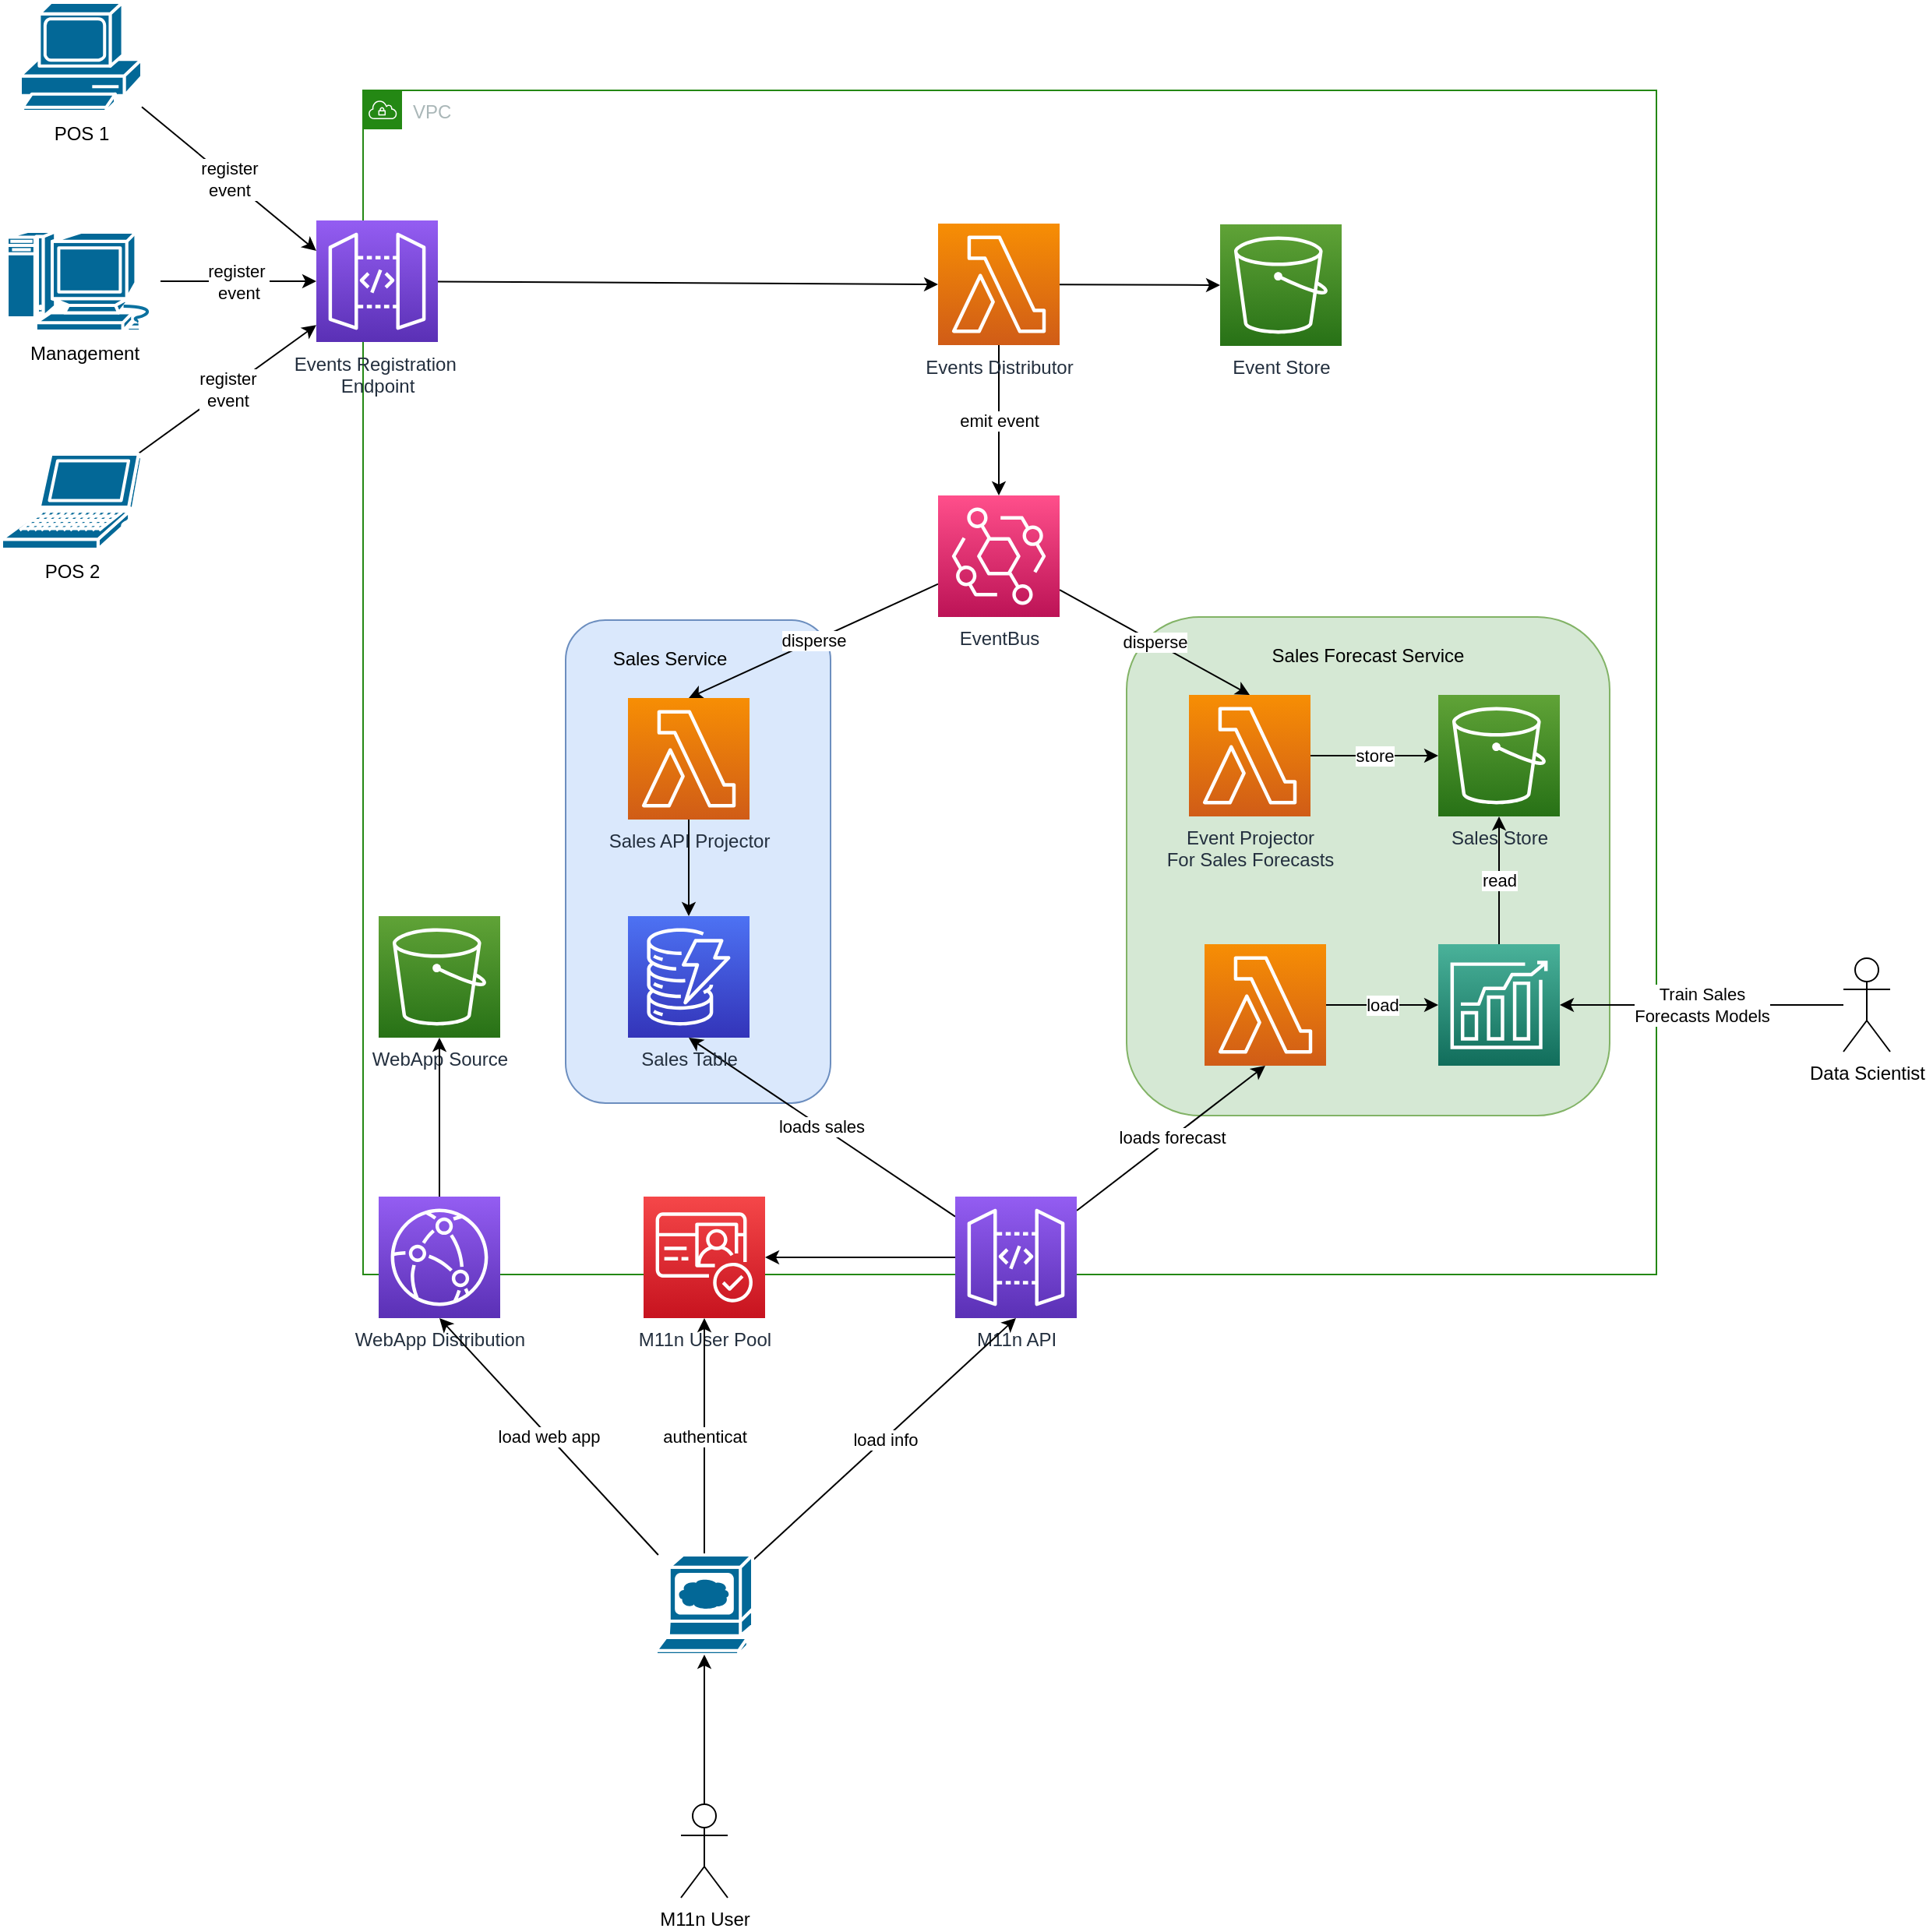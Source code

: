 <mxfile version="20.8.16" type="device"><diagram name="Page-1" id="qdvYPhyoUK9ahtZRlpfJ"><mxGraphModel dx="2000" dy="868" grid="1" gridSize="10" guides="1" tooltips="1" connect="1" arrows="1" fold="1" page="1" pageScale="1" pageWidth="850" pageHeight="1100" math="0" shadow="0"><root><mxCell id="0"/><mxCell id="1" parent="0"/><mxCell id="dfVvSJSIN_SZSt5QCjEY-49" value="VPC" style="points=[[0,0],[0.25,0],[0.5,0],[0.75,0],[1,0],[1,0.25],[1,0.5],[1,0.75],[1,1],[0.75,1],[0.5,1],[0.25,1],[0,1],[0,0.75],[0,0.5],[0,0.25]];outlineConnect=0;gradientColor=none;html=1;whiteSpace=wrap;fontSize=12;fontStyle=0;container=1;pointerEvents=0;collapsible=0;recursiveResize=0;shape=mxgraph.aws4.group;grIcon=mxgraph.aws4.group_vpc;strokeColor=#248814;fillColor=default;verticalAlign=top;align=left;spacingLeft=30;fontColor=#AAB7B8;dashed=0;" vertex="1" parent="1"><mxGeometry x="70" y="110" width="830" height="760" as="geometry"/></mxCell><mxCell id="dfVvSJSIN_SZSt5QCjEY-43" value="WebApp Source" style="sketch=0;points=[[0,0,0],[0.25,0,0],[0.5,0,0],[0.75,0,0],[1,0,0],[0,1,0],[0.25,1,0],[0.5,1,0],[0.75,1,0],[1,1,0],[0,0.25,0],[0,0.5,0],[0,0.75,0],[1,0.25,0],[1,0.5,0],[1,0.75,0]];outlineConnect=0;fontColor=#232F3E;gradientColor=#60A337;gradientDirection=north;fillColor=#277116;strokeColor=#ffffff;dashed=0;verticalLabelPosition=bottom;verticalAlign=top;align=center;html=1;fontSize=12;fontStyle=0;aspect=fixed;shape=mxgraph.aws4.resourceIcon;resIcon=mxgraph.aws4.s3;" vertex="1" parent="dfVvSJSIN_SZSt5QCjEY-49"><mxGeometry x="10" y="530" width="78" height="78" as="geometry"/></mxCell><mxCell id="dfVvSJSIN_SZSt5QCjEY-14" value="Events Registration&amp;nbsp;&lt;br&gt;Endpoint" style="sketch=0;points=[[0,0,0],[0.25,0,0],[0.5,0,0],[0.75,0,0],[1,0,0],[0,1,0],[0.25,1,0],[0.5,1,0],[0.75,1,0],[1,1,0],[0,0.25,0],[0,0.5,0],[0,0.75,0],[1,0.25,0],[1,0.5,0],[1,0.75,0]];outlineConnect=0;fontColor=#232F3E;gradientColor=#945DF2;gradientDirection=north;fillColor=#5A30B5;strokeColor=#ffffff;dashed=0;verticalLabelPosition=bottom;verticalAlign=top;align=center;html=1;fontSize=12;fontStyle=0;aspect=fixed;shape=mxgraph.aws4.resourceIcon;resIcon=mxgraph.aws4.api_gateway;" vertex="1" parent="dfVvSJSIN_SZSt5QCjEY-49"><mxGeometry x="-30" y="83.5" width="78" height="78" as="geometry"/></mxCell><mxCell id="dfVvSJSIN_SZSt5QCjEY-24" value="WebApp Distribution" style="sketch=0;points=[[0,0,0],[0.25,0,0],[0.5,0,0],[0.75,0,0],[1,0,0],[0,1,0],[0.25,1,0],[0.5,1,0],[0.75,1,0],[1,1,0],[0,0.25,0],[0,0.5,0],[0,0.75,0],[1,0.25,0],[1,0.5,0],[1,0.75,0]];outlineConnect=0;fontColor=#232F3E;gradientColor=#945DF2;gradientDirection=north;fillColor=#5A30B5;strokeColor=#ffffff;dashed=0;verticalLabelPosition=bottom;verticalAlign=top;align=center;html=1;fontSize=12;fontStyle=0;aspect=fixed;shape=mxgraph.aws4.resourceIcon;resIcon=mxgraph.aws4.cloudfront;" vertex="1" parent="dfVvSJSIN_SZSt5QCjEY-49"><mxGeometry x="10" y="710" width="78" height="78" as="geometry"/></mxCell><mxCell id="dfVvSJSIN_SZSt5QCjEY-44" style="edgeStyle=none;rounded=0;orthogonalLoop=1;jettySize=auto;html=1;entryX=0.5;entryY=1;entryDx=0;entryDy=0;entryPerimeter=0;" edge="1" parent="dfVvSJSIN_SZSt5QCjEY-49" source="dfVvSJSIN_SZSt5QCjEY-24" target="dfVvSJSIN_SZSt5QCjEY-43"><mxGeometry relative="1" as="geometry"/></mxCell><mxCell id="dfVvSJSIN_SZSt5QCjEY-47" value="" style="rounded=1;whiteSpace=wrap;html=1;fillColor=#dae8fc;strokeColor=#6c8ebf;" vertex="1" parent="1"><mxGeometry x="200" y="450" width="170" height="310" as="geometry"/></mxCell><mxCell id="dfVvSJSIN_SZSt5QCjEY-45" value="" style="rounded=1;whiteSpace=wrap;html=1;fillColor=#d5e8d4;strokeColor=#82b366;" vertex="1" parent="1"><mxGeometry x="560" y="448" width="310" height="320" as="geometry"/></mxCell><mxCell id="dfVvSJSIN_SZSt5QCjEY-21" value="register&amp;nbsp;&lt;br&gt;event" style="edgeStyle=none;rounded=0;orthogonalLoop=1;jettySize=auto;html=1;entryX=0;entryY=0.5;entryDx=0;entryDy=0;entryPerimeter=0;" edge="1" parent="1" source="dfVvSJSIN_SZSt5QCjEY-2" target="dfVvSJSIN_SZSt5QCjEY-14"><mxGeometry relative="1" as="geometry"/></mxCell><mxCell id="dfVvSJSIN_SZSt5QCjEY-2" value="Management" style="shape=mxgraph.cisco.computers_and_peripherals.macintosh;html=1;pointerEvents=1;dashed=0;fillColor=#036897;strokeColor=#ffffff;strokeWidth=2;verticalLabelPosition=bottom;verticalAlign=top;align=center;outlineConnect=0;" vertex="1" parent="1"><mxGeometry x="-159" y="200.5" width="99" height="64" as="geometry"/></mxCell><mxCell id="dfVvSJSIN_SZSt5QCjEY-22" value="register&lt;br&gt;event" style="edgeStyle=none;rounded=0;orthogonalLoop=1;jettySize=auto;html=1;" edge="1" parent="1" source="dfVvSJSIN_SZSt5QCjEY-3" target="dfVvSJSIN_SZSt5QCjEY-14"><mxGeometry relative="1" as="geometry"/></mxCell><mxCell id="dfVvSJSIN_SZSt5QCjEY-3" value="POS 2" style="shape=mxgraph.cisco.computers_and_peripherals.laptop;html=1;pointerEvents=1;dashed=0;fillColor=#036897;strokeColor=#ffffff;strokeWidth=2;verticalLabelPosition=bottom;verticalAlign=top;align=center;outlineConnect=0;" vertex="1" parent="1"><mxGeometry x="-162" y="343.5" width="90" height="61" as="geometry"/></mxCell><mxCell id="dfVvSJSIN_SZSt5QCjEY-20" value="register&lt;br&gt;event" style="edgeStyle=none;rounded=0;orthogonalLoop=1;jettySize=auto;html=1;entryX=0;entryY=0.25;entryDx=0;entryDy=0;entryPerimeter=0;" edge="1" parent="1" source="dfVvSJSIN_SZSt5QCjEY-4" target="dfVvSJSIN_SZSt5QCjEY-14"><mxGeometry relative="1" as="geometry"/></mxCell><mxCell id="dfVvSJSIN_SZSt5QCjEY-4" value="POS 1" style="shape=mxgraph.cisco.computers_and_peripherals.pc;html=1;pointerEvents=1;dashed=0;fillColor=#036897;strokeColor=#ffffff;strokeWidth=2;verticalLabelPosition=bottom;verticalAlign=top;align=center;outlineConnect=0;" vertex="1" parent="1"><mxGeometry x="-150" y="53.5" width="78" height="70" as="geometry"/></mxCell><mxCell id="dfVvSJSIN_SZSt5QCjEY-11" style="rounded=0;orthogonalLoop=1;jettySize=auto;html=1;" edge="1" parent="1" target="dfVvSJSIN_SZSt5QCjEY-6"><mxGeometry relative="1" as="geometry"><mxPoint x="482.776" y="226" as="sourcePoint"/></mxGeometry></mxCell><mxCell id="dfVvSJSIN_SZSt5QCjEY-10" style="edgeStyle=orthogonalEdgeStyle;rounded=0;orthogonalLoop=1;jettySize=auto;html=1;" edge="1" parent="1" target="dfVvSJSIN_SZSt5QCjEY-7"><mxGeometry relative="1" as="geometry"><mxPoint x="338" y="262" as="sourcePoint"/></mxGeometry></mxCell><mxCell id="dfVvSJSIN_SZSt5QCjEY-31" value="disperse" style="edgeStyle=none;rounded=0;orthogonalLoop=1;jettySize=auto;html=1;entryX=0.5;entryY=0;entryDx=0;entryDy=0;entryPerimeter=0;" edge="1" parent="1" source="dfVvSJSIN_SZSt5QCjEY-12" target="dfVvSJSIN_SZSt5QCjEY-28"><mxGeometry relative="1" as="geometry"/></mxCell><mxCell id="dfVvSJSIN_SZSt5QCjEY-34" value="disperse" style="edgeStyle=none;rounded=0;orthogonalLoop=1;jettySize=auto;html=1;entryX=0.5;entryY=0;entryDx=0;entryDy=0;entryPerimeter=0;" edge="1" parent="1" source="dfVvSJSIN_SZSt5QCjEY-12" target="dfVvSJSIN_SZSt5QCjEY-27"><mxGeometry relative="1" as="geometry"/></mxCell><mxCell id="dfVvSJSIN_SZSt5QCjEY-12" value="EventBus" style="sketch=0;points=[[0,0,0],[0.25,0,0],[0.5,0,0],[0.75,0,0],[1,0,0],[0,1,0],[0.25,1,0],[0.5,1,0],[0.75,1,0],[1,1,0],[0,0.25,0],[0,0.5,0],[0,0.75,0],[1,0.25,0],[1,0.5,0],[1,0.75,0]];outlineConnect=0;fontColor=#232F3E;gradientColor=#FF4F8B;gradientDirection=north;fillColor=#BC1356;strokeColor=#ffffff;dashed=0;verticalLabelPosition=bottom;verticalAlign=top;align=center;html=1;fontSize=12;fontStyle=0;aspect=fixed;shape=mxgraph.aws4.resourceIcon;resIcon=mxgraph.aws4.eventbridge;" vertex="1" parent="1"><mxGeometry x="439" y="370" width="78" height="78" as="geometry"/></mxCell><mxCell id="dfVvSJSIN_SZSt5QCjEY-18" style="edgeStyle=none;rounded=0;orthogonalLoop=1;jettySize=auto;html=1;entryX=0;entryY=0.5;entryDx=0;entryDy=0;entryPerimeter=0;" edge="1" parent="1" source="dfVvSJSIN_SZSt5QCjEY-14" target="dfVvSJSIN_SZSt5QCjEY-15"><mxGeometry relative="1" as="geometry"/></mxCell><mxCell id="dfVvSJSIN_SZSt5QCjEY-17" style="edgeStyle=none;rounded=0;orthogonalLoop=1;jettySize=auto;html=1;entryX=0;entryY=0.5;entryDx=0;entryDy=0;entryPerimeter=0;" edge="1" parent="1" source="dfVvSJSIN_SZSt5QCjEY-15" target="dfVvSJSIN_SZSt5QCjEY-16"><mxGeometry relative="1" as="geometry"/></mxCell><mxCell id="dfVvSJSIN_SZSt5QCjEY-19" value="emit event" style="edgeStyle=none;rounded=0;orthogonalLoop=1;jettySize=auto;html=1;entryX=0.5;entryY=0;entryDx=0;entryDy=0;entryPerimeter=0;" edge="1" parent="1" source="dfVvSJSIN_SZSt5QCjEY-15" target="dfVvSJSIN_SZSt5QCjEY-12"><mxGeometry relative="1" as="geometry"/></mxCell><mxCell id="dfVvSJSIN_SZSt5QCjEY-15" value="Events Distributor" style="sketch=0;points=[[0,0,0],[0.25,0,0],[0.5,0,0],[0.75,0,0],[1,0,0],[0,1,0],[0.25,1,0],[0.5,1,0],[0.75,1,0],[1,1,0],[0,0.25,0],[0,0.5,0],[0,0.75,0],[1,0.25,0],[1,0.5,0],[1,0.75,0]];outlineConnect=0;fontColor=#232F3E;gradientColor=#F78E04;gradientDirection=north;fillColor=#D05C17;strokeColor=#ffffff;dashed=0;verticalLabelPosition=bottom;verticalAlign=top;align=center;html=1;fontSize=12;fontStyle=0;aspect=fixed;shape=mxgraph.aws4.resourceIcon;resIcon=mxgraph.aws4.lambda;" vertex="1" parent="1"><mxGeometry x="439" y="195.5" width="78" height="78" as="geometry"/></mxCell><mxCell id="dfVvSJSIN_SZSt5QCjEY-16" value="Event Store" style="sketch=0;points=[[0,0,0],[0.25,0,0],[0.5,0,0],[0.75,0,0],[1,0,0],[0,1,0],[0.25,1,0],[0.5,1,0],[0.75,1,0],[1,1,0],[0,0.25,0],[0,0.5,0],[0,0.75,0],[1,0.25,0],[1,0.5,0],[1,0.75,0]];outlineConnect=0;fontColor=#232F3E;gradientColor=#60A337;gradientDirection=north;fillColor=#277116;strokeColor=#ffffff;dashed=0;verticalLabelPosition=bottom;verticalAlign=top;align=center;html=1;fontSize=12;fontStyle=0;aspect=fixed;shape=mxgraph.aws4.resourceIcon;resIcon=mxgraph.aws4.s3;" vertex="1" parent="1"><mxGeometry x="620" y="196" width="78" height="78" as="geometry"/></mxCell><mxCell id="dfVvSJSIN_SZSt5QCjEY-38" value="loads sales" style="edgeStyle=none;rounded=0;orthogonalLoop=1;jettySize=auto;html=1;entryX=0.5;entryY=1;entryDx=0;entryDy=0;entryPerimeter=0;" edge="1" parent="1" source="dfVvSJSIN_SZSt5QCjEY-23" target="dfVvSJSIN_SZSt5QCjEY-26"><mxGeometry relative="1" as="geometry"/></mxCell><mxCell id="dfVvSJSIN_SZSt5QCjEY-39" value="loads forecast" style="edgeStyle=none;rounded=0;orthogonalLoop=1;jettySize=auto;html=1;entryX=0.5;entryY=1;entryDx=0;entryDy=0;entryPerimeter=0;" edge="1" parent="1" source="dfVvSJSIN_SZSt5QCjEY-23" target="dfVvSJSIN_SZSt5QCjEY-33"><mxGeometry relative="1" as="geometry"/></mxCell><mxCell id="dfVvSJSIN_SZSt5QCjEY-40" style="edgeStyle=none;rounded=0;orthogonalLoop=1;jettySize=auto;html=1;entryX=1;entryY=0.5;entryDx=0;entryDy=0;entryPerimeter=0;" edge="1" parent="1" source="dfVvSJSIN_SZSt5QCjEY-23" target="dfVvSJSIN_SZSt5QCjEY-25"><mxGeometry relative="1" as="geometry"/></mxCell><mxCell id="dfVvSJSIN_SZSt5QCjEY-23" value="M11n API" style="sketch=0;points=[[0,0,0],[0.25,0,0],[0.5,0,0],[0.75,0,0],[1,0,0],[0,1,0],[0.25,1,0],[0.5,1,0],[0.75,1,0],[1,1,0],[0,0.25,0],[0,0.5,0],[0,0.75,0],[1,0.25,0],[1,0.5,0],[1,0.75,0]];outlineConnect=0;fontColor=#232F3E;gradientColor=#945DF2;gradientDirection=north;fillColor=#5A30B5;strokeColor=#ffffff;dashed=0;verticalLabelPosition=bottom;verticalAlign=top;align=center;html=1;fontSize=12;fontStyle=0;aspect=fixed;shape=mxgraph.aws4.resourceIcon;resIcon=mxgraph.aws4.api_gateway;" vertex="1" parent="1"><mxGeometry x="450" y="820" width="78" height="78" as="geometry"/></mxCell><mxCell id="dfVvSJSIN_SZSt5QCjEY-25" value="M11n User Pool" style="sketch=0;points=[[0,0,0],[0.25,0,0],[0.5,0,0],[0.75,0,0],[1,0,0],[0,1,0],[0.25,1,0],[0.5,1,0],[0.75,1,0],[1,1,0],[0,0.25,0],[0,0.5,0],[0,0.75,0],[1,0.25,0],[1,0.5,0],[1,0.75,0]];outlineConnect=0;fontColor=#232F3E;gradientColor=#F54749;gradientDirection=north;fillColor=#C7131F;strokeColor=#ffffff;dashed=0;verticalLabelPosition=bottom;verticalAlign=top;align=center;html=1;fontSize=12;fontStyle=0;aspect=fixed;shape=mxgraph.aws4.resourceIcon;resIcon=mxgraph.aws4.cognito;" vertex="1" parent="1"><mxGeometry x="250" y="820" width="78" height="78" as="geometry"/></mxCell><mxCell id="dfVvSJSIN_SZSt5QCjEY-26" value="Sales Table" style="sketch=0;points=[[0,0,0],[0.25,0,0],[0.5,0,0],[0.75,0,0],[1,0,0],[0,1,0],[0.25,1,0],[0.5,1,0],[0.75,1,0],[1,1,0],[0,0.25,0],[0,0.5,0],[0,0.75,0],[1,0.25,0],[1,0.5,0],[1,0.75,0]];outlineConnect=0;fontColor=#232F3E;gradientColor=#4D72F3;gradientDirection=north;fillColor=#3334B9;strokeColor=#ffffff;dashed=0;verticalLabelPosition=bottom;verticalAlign=top;align=center;html=1;fontSize=12;fontStyle=0;aspect=fixed;shape=mxgraph.aws4.resourceIcon;resIcon=mxgraph.aws4.dynamodb;" vertex="1" parent="1"><mxGeometry x="240" y="640" width="78" height="78" as="geometry"/></mxCell><mxCell id="dfVvSJSIN_SZSt5QCjEY-35" style="edgeStyle=none;rounded=0;orthogonalLoop=1;jettySize=auto;html=1;entryX=0.5;entryY=0;entryDx=0;entryDy=0;entryPerimeter=0;" edge="1" parent="1" source="dfVvSJSIN_SZSt5QCjEY-27" target="dfVvSJSIN_SZSt5QCjEY-26"><mxGeometry relative="1" as="geometry"/></mxCell><mxCell id="dfVvSJSIN_SZSt5QCjEY-27" value="Sales API Projector" style="sketch=0;points=[[0,0,0],[0.25,0,0],[0.5,0,0],[0.75,0,0],[1,0,0],[0,1,0],[0.25,1,0],[0.5,1,0],[0.75,1,0],[1,1,0],[0,0.25,0],[0,0.5,0],[0,0.75,0],[1,0.25,0],[1,0.5,0],[1,0.75,0]];outlineConnect=0;fontColor=#232F3E;gradientColor=#F78E04;gradientDirection=north;fillColor=#D05C17;strokeColor=#ffffff;dashed=0;verticalLabelPosition=bottom;verticalAlign=top;align=center;html=1;fontSize=12;fontStyle=0;aspect=fixed;shape=mxgraph.aws4.resourceIcon;resIcon=mxgraph.aws4.lambda;" vertex="1" parent="1"><mxGeometry x="240" y="500" width="78" height="78" as="geometry"/></mxCell><mxCell id="dfVvSJSIN_SZSt5QCjEY-32" value="store" style="edgeStyle=none;rounded=0;orthogonalLoop=1;jettySize=auto;html=1;entryX=0;entryY=0.5;entryDx=0;entryDy=0;entryPerimeter=0;" edge="1" parent="1" source="dfVvSJSIN_SZSt5QCjEY-28" target="dfVvSJSIN_SZSt5QCjEY-30"><mxGeometry relative="1" as="geometry"/></mxCell><mxCell id="dfVvSJSIN_SZSt5QCjEY-28" value="Event Projector&lt;br&gt;For Sales Forecasts" style="sketch=0;points=[[0,0,0],[0.25,0,0],[0.5,0,0],[0.75,0,0],[1,0,0],[0,1,0],[0.25,1,0],[0.5,1,0],[0.75,1,0],[1,1,0],[0,0.25,0],[0,0.5,0],[0,0.75,0],[1,0.25,0],[1,0.5,0],[1,0.75,0]];outlineConnect=0;fontColor=#232F3E;gradientColor=#F78E04;gradientDirection=north;fillColor=#D05C17;strokeColor=#ffffff;dashed=0;verticalLabelPosition=bottom;verticalAlign=top;align=center;html=1;fontSize=12;fontStyle=0;aspect=fixed;shape=mxgraph.aws4.resourceIcon;resIcon=mxgraph.aws4.lambda;" vertex="1" parent="1"><mxGeometry x="600" y="498" width="78" height="78" as="geometry"/></mxCell><mxCell id="dfVvSJSIN_SZSt5QCjEY-41" value="read" style="edgeStyle=none;rounded=0;orthogonalLoop=1;jettySize=auto;html=1;" edge="1" parent="1" source="dfVvSJSIN_SZSt5QCjEY-29" target="dfVvSJSIN_SZSt5QCjEY-30"><mxGeometry relative="1" as="geometry"/></mxCell><mxCell id="dfVvSJSIN_SZSt5QCjEY-29" value="" style="sketch=0;points=[[0,0,0],[0.25,0,0],[0.5,0,0],[0.75,0,0],[1,0,0],[0,1,0],[0.25,1,0],[0.5,1,0],[0.75,1,0],[1,1,0],[0,0.25,0],[0,0.5,0],[0,0.75,0],[1,0.25,0],[1,0.5,0],[1,0.75,0]];outlineConnect=0;fontColor=#232F3E;gradientColor=#4AB29A;gradientDirection=north;fillColor=#116D5B;strokeColor=#ffffff;dashed=0;verticalLabelPosition=bottom;verticalAlign=top;align=center;html=1;fontSize=12;fontStyle=0;aspect=fixed;shape=mxgraph.aws4.resourceIcon;resIcon=mxgraph.aws4.forecast;" vertex="1" parent="1"><mxGeometry x="760" y="658" width="78" height="78" as="geometry"/></mxCell><mxCell id="dfVvSJSIN_SZSt5QCjEY-30" value="Sales Store" style="sketch=0;points=[[0,0,0],[0.25,0,0],[0.5,0,0],[0.75,0,0],[1,0,0],[0,1,0],[0.25,1,0],[0.5,1,0],[0.75,1,0],[1,1,0],[0,0.25,0],[0,0.5,0],[0,0.75,0],[1,0.25,0],[1,0.5,0],[1,0.75,0]];outlineConnect=0;fontColor=#232F3E;gradientColor=#60A337;gradientDirection=north;fillColor=#277116;strokeColor=#ffffff;dashed=0;verticalLabelPosition=bottom;verticalAlign=top;align=center;html=1;fontSize=12;fontStyle=0;aspect=fixed;shape=mxgraph.aws4.resourceIcon;resIcon=mxgraph.aws4.s3;" vertex="1" parent="1"><mxGeometry x="760" y="498" width="78" height="78" as="geometry"/></mxCell><mxCell id="dfVvSJSIN_SZSt5QCjEY-42" value="load" style="edgeStyle=none;rounded=0;orthogonalLoop=1;jettySize=auto;html=1;entryX=0;entryY=0.5;entryDx=0;entryDy=0;entryPerimeter=0;" edge="1" parent="1" source="dfVvSJSIN_SZSt5QCjEY-33" target="dfVvSJSIN_SZSt5QCjEY-29"><mxGeometry relative="1" as="geometry"/></mxCell><mxCell id="dfVvSJSIN_SZSt5QCjEY-33" value="" style="sketch=0;points=[[0,0,0],[0.25,0,0],[0.5,0,0],[0.75,0,0],[1,0,0],[0,1,0],[0.25,1,0],[0.5,1,0],[0.75,1,0],[1,1,0],[0,0.25,0],[0,0.5,0],[0,0.75,0],[1,0.25,0],[1,0.5,0],[1,0.75,0]];outlineConnect=0;fontColor=#232F3E;gradientColor=#F78E04;gradientDirection=north;fillColor=#D05C17;strokeColor=#ffffff;dashed=0;verticalLabelPosition=bottom;verticalAlign=top;align=center;html=1;fontSize=12;fontStyle=0;aspect=fixed;shape=mxgraph.aws4.resourceIcon;resIcon=mxgraph.aws4.lambda;" vertex="1" parent="1"><mxGeometry x="610" y="658" width="78" height="78" as="geometry"/></mxCell><mxCell id="dfVvSJSIN_SZSt5QCjEY-46" value="Sales Forecast Service" style="text;html=1;strokeColor=none;fillColor=none;align=center;verticalAlign=middle;whiteSpace=wrap;rounded=0;" vertex="1" parent="1"><mxGeometry x="630" y="458" width="170" height="30" as="geometry"/></mxCell><mxCell id="dfVvSJSIN_SZSt5QCjEY-48" value="Sales Service" style="text;html=1;strokeColor=none;fillColor=none;align=center;verticalAlign=middle;whiteSpace=wrap;rounded=0;" vertex="1" parent="1"><mxGeometry x="206" y="460" width="122" height="30" as="geometry"/></mxCell><mxCell id="dfVvSJSIN_SZSt5QCjEY-54" value="authenticat" style="edgeStyle=none;rounded=0;orthogonalLoop=1;jettySize=auto;html=1;" edge="1" parent="1" source="dfVvSJSIN_SZSt5QCjEY-50" target="dfVvSJSIN_SZSt5QCjEY-25"><mxGeometry relative="1" as="geometry"/></mxCell><mxCell id="dfVvSJSIN_SZSt5QCjEY-55" value="load info" style="edgeStyle=none;rounded=0;orthogonalLoop=1;jettySize=auto;html=1;entryX=0.5;entryY=1;entryDx=0;entryDy=0;entryPerimeter=0;" edge="1" parent="1" source="dfVvSJSIN_SZSt5QCjEY-50" target="dfVvSJSIN_SZSt5QCjEY-23"><mxGeometry relative="1" as="geometry"/></mxCell><mxCell id="dfVvSJSIN_SZSt5QCjEY-56" value="load web app" style="edgeStyle=none;rounded=0;orthogonalLoop=1;jettySize=auto;html=1;entryX=0.5;entryY=1;entryDx=0;entryDy=0;entryPerimeter=0;" edge="1" parent="1" source="dfVvSJSIN_SZSt5QCjEY-50" target="dfVvSJSIN_SZSt5QCjEY-24"><mxGeometry relative="1" as="geometry"/></mxCell><mxCell id="dfVvSJSIN_SZSt5QCjEY-50" value="" style="shape=mxgraph.cisco.computers_and_peripherals.web_browser;html=1;pointerEvents=1;dashed=0;fillColor=#036897;strokeColor=#ffffff;strokeWidth=2;verticalLabelPosition=bottom;verticalAlign=top;align=center;outlineConnect=0;" vertex="1" parent="1"><mxGeometry x="258" y="1050" width="62" height="64" as="geometry"/></mxCell><mxCell id="dfVvSJSIN_SZSt5QCjEY-52" value="Train Sales&lt;br&gt;Forecasts Models" style="edgeStyle=none;rounded=0;orthogonalLoop=1;jettySize=auto;html=1;entryX=1;entryY=0.5;entryDx=0;entryDy=0;entryPerimeter=0;" edge="1" parent="1" source="dfVvSJSIN_SZSt5QCjEY-51" target="dfVvSJSIN_SZSt5QCjEY-29"><mxGeometry relative="1" as="geometry"/></mxCell><mxCell id="dfVvSJSIN_SZSt5QCjEY-51" value="Data Scientist" style="shape=umlActor;verticalLabelPosition=bottom;verticalAlign=top;html=1;outlineConnect=0;fillColor=default;" vertex="1" parent="1"><mxGeometry x="1020" y="667" width="30" height="60" as="geometry"/></mxCell><mxCell id="dfVvSJSIN_SZSt5QCjEY-58" style="edgeStyle=none;rounded=0;orthogonalLoop=1;jettySize=auto;html=1;" edge="1" parent="1" source="dfVvSJSIN_SZSt5QCjEY-57" target="dfVvSJSIN_SZSt5QCjEY-50"><mxGeometry relative="1" as="geometry"/></mxCell><mxCell id="dfVvSJSIN_SZSt5QCjEY-57" value="M11n User" style="shape=umlActor;verticalLabelPosition=bottom;verticalAlign=top;html=1;outlineConnect=0;fillColor=default;" vertex="1" parent="1"><mxGeometry x="274" y="1210" width="30" height="60" as="geometry"/></mxCell></root></mxGraphModel></diagram></mxfile>